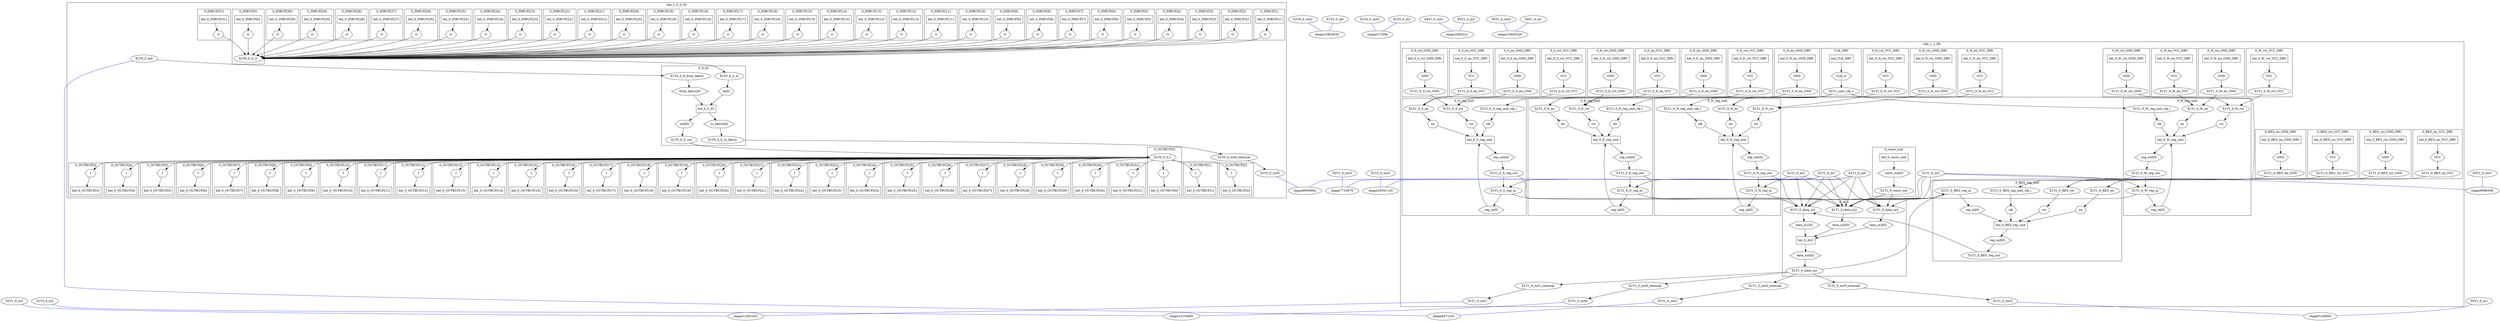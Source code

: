 digraph G {
subgraph cluster_1_1 {
label="tile_1_1_PE";
subgraph cluster_1_1_CLK_DRV {
label="CLK_DRV";
X1Y1_bel_CLK_DRV [label="bel_CLK_DRV", shape=box];
CLK_DRVCLK_O [label="CLK_O", shape=hexagon];
X1Y1_bel_CLK_DRV -> CLK_DRVCLK_O;
CLK_DRVCLK_O -> X1Y1_user_clk_o;
}

subgraph cluster_1_1_0_ALU {
label="0_ALU";
X1Y1_bel_0_ALU [label="bel_0_ALU", shape=box];
"0_ALUdata_in1[0]" [label="data_in1[0]", shape=hexagon];
X1Y1_0_data_in1 -> "0_ALUdata_in1[0]";
"0_ALUdata_in1[0]" -> X1Y1_bel_0_ALU;
"0_ALUdata_in2[0]" [label="data_in2[0]", shape=hexagon];
X1Y1_0_data_in2 -> "0_ALUdata_in2[0]";
"0_ALUdata_in2[0]" -> X1Y1_bel_0_ALU;
"0_ALUdata_in3[0]" [label="data_in3[0]", shape=hexagon];
X1Y1_0_data_in3 -> "0_ALUdata_in3[0]";
"0_ALUdata_in3[0]" -> X1Y1_bel_0_ALU;
"0_ALUdata_out[0]" [label="data_out[0]", shape=hexagon];
X1Y1_bel_0_ALU -> "0_ALUdata_out[0]";
"0_ALUdata_out[0]" -> X1Y1_0_data_out;
}

subgraph cluster_1_1_0_const_unit {
label="0_const_unit";
X1Y1_bel_0_const_unit [label="bel_0_const_unit", shape=box];
"0_const_unitconst_out[0]" [label="const_out[0]", shape=hexagon];
X1Y1_bel_0_const_unit -> "0_const_unitconst_out[0]";
"0_const_unitconst_out[0]" -> X1Y1_0_const_out;
}

subgraph cluster_1_1_0_RES_reg_unit {
label="0_RES_reg_unit";
X1Y1_bel_0_RES_reg_unit [label="bel_0_RES_reg_unit", shape=box];
"0_RES_reg_uniten" [label=en, shape=hexagon];
X1Y1_0_RES_en -> "0_RES_reg_uniten";
"0_RES_reg_uniten" -> X1Y1_bel_0_RES_reg_unit;
"0_RES_reg_unitreg_in[0]" [label="reg_in[0]", shape=hexagon];
X1Y1_0_RES_reg_in -> "0_RES_reg_unitreg_in[0]";
"0_RES_reg_unitreg_in[0]" -> X1Y1_bel_0_RES_reg_unit;
"0_RES_reg_unitrst" [label=rst, shape=hexagon];
X1Y1_0_RES_rst -> "0_RES_reg_unitrst";
"0_RES_reg_unitrst" -> X1Y1_bel_0_RES_reg_unit;
"0_RES_reg_unitreg_out[0]" [label="reg_out[0]", shape=hexagon];
X1Y1_bel_0_RES_reg_unit -> "0_RES_reg_unitreg_out[0]";
"0_RES_reg_unitreg_out[0]" -> X1Y1_0_RES_reg_out;
"0_RES_reg_unitclk" [label=clk, shape=hexagon];
X1Y1_0_RES_reg_unit_clk_i -> "0_RES_reg_unitclk";
"0_RES_reg_unitclk" -> X1Y1_bel_0_RES_reg_unit;
}

subgraph cluster_1_1_0_RES_en_GND_DRV {
label="0_RES_en_GND_DRV";
X1Y1_bel_0_RES_en_GND_DRV [label="bel_0_RES_en_GND_DRV", shape=box];
"0_RES_en_GND_DRVGND" [label=GND, shape=hexagon];
X1Y1_bel_0_RES_en_GND_DRV -> "0_RES_en_GND_DRVGND";
"0_RES_en_GND_DRVGND" -> X1Y1_0_RES_en_GND;
}

subgraph cluster_1_1_0_RES_en_VCC_DRV {
label="0_RES_en_VCC_DRV";
X1Y1_bel_0_RES_en_VCC_DRV [label="bel_0_RES_en_VCC_DRV", shape=box];
"0_RES_en_VCC_DRVVCC" [label=VCC, shape=hexagon];
X1Y1_bel_0_RES_en_VCC_DRV -> "0_RES_en_VCC_DRVVCC";
"0_RES_en_VCC_DRVVCC" -> X1Y1_0_RES_en_VCC;
}

subgraph cluster_1_1_0_RES_rst_GND_DRV {
label="0_RES_rst_GND_DRV";
X1Y1_bel_0_RES_rst_GND_DRV [label="bel_0_RES_rst_GND_DRV", shape=box];
"0_RES_rst_GND_DRVGND" [label=GND, shape=hexagon];
X1Y1_bel_0_RES_rst_GND_DRV -> "0_RES_rst_GND_DRVGND";
"0_RES_rst_GND_DRVGND" -> X1Y1_0_RES_rst_GND;
}

subgraph cluster_1_1_0_RES_rst_VCC_DRV {
label="0_RES_rst_VCC_DRV";
X1Y1_bel_0_RES_rst_VCC_DRV [label="bel_0_RES_rst_VCC_DRV", shape=box];
"0_RES_rst_VCC_DRVVCC" [label=VCC, shape=hexagon];
X1Y1_bel_0_RES_rst_VCC_DRV -> "0_RES_rst_VCC_DRVVCC";
"0_RES_rst_VCC_DRVVCC" -> X1Y1_0_RES_rst_VCC;
}

subgraph cluster_1_1_0_N_reg_unit {
label="0_N_reg_unit";
X1Y1_bel_0_N_reg_unit [label="bel_0_N_reg_unit", shape=box];
"0_N_reg_uniten" [label=en, shape=hexagon];
X1Y1_0_N_en -> "0_N_reg_uniten";
"0_N_reg_uniten" -> X1Y1_bel_0_N_reg_unit;
"0_N_reg_unitreg_in[0]" [label="reg_in[0]", shape=hexagon];
X1Y1_0_N_reg_in -> "0_N_reg_unitreg_in[0]";
"0_N_reg_unitreg_in[0]" -> X1Y1_bel_0_N_reg_unit;
"0_N_reg_unitrst" [label=rst, shape=hexagon];
X1Y1_0_N_rst -> "0_N_reg_unitrst";
"0_N_reg_unitrst" -> X1Y1_bel_0_N_reg_unit;
"0_N_reg_unitreg_out[0]" [label="reg_out[0]", shape=hexagon];
X1Y1_bel_0_N_reg_unit -> "0_N_reg_unitreg_out[0]";
"0_N_reg_unitreg_out[0]" -> X1Y1_0_N_reg_out;
"0_N_reg_unitclk" [label=clk, shape=hexagon];
X1Y1_0_N_reg_unit_clk_i -> "0_N_reg_unitclk";
"0_N_reg_unitclk" -> X1Y1_bel_0_N_reg_unit;
}

subgraph cluster_1_1_0_N_en_GND_DRV {
label="0_N_en_GND_DRV";
X1Y1_bel_0_N_en_GND_DRV [label="bel_0_N_en_GND_DRV", shape=box];
"0_N_en_GND_DRVGND" [label=GND, shape=hexagon];
X1Y1_bel_0_N_en_GND_DRV -> "0_N_en_GND_DRVGND";
"0_N_en_GND_DRVGND" -> X1Y1_0_N_en_GND;
}

subgraph cluster_1_1_0_N_en_VCC_DRV {
label="0_N_en_VCC_DRV";
X1Y1_bel_0_N_en_VCC_DRV [label="bel_0_N_en_VCC_DRV", shape=box];
"0_N_en_VCC_DRVVCC" [label=VCC, shape=hexagon];
X1Y1_bel_0_N_en_VCC_DRV -> "0_N_en_VCC_DRVVCC";
"0_N_en_VCC_DRVVCC" -> X1Y1_0_N_en_VCC;
}

subgraph cluster_1_1_0_N_rst_GND_DRV {
label="0_N_rst_GND_DRV";
X1Y1_bel_0_N_rst_GND_DRV [label="bel_0_N_rst_GND_DRV", shape=box];
"0_N_rst_GND_DRVGND" [label=GND, shape=hexagon];
X1Y1_bel_0_N_rst_GND_DRV -> "0_N_rst_GND_DRVGND";
"0_N_rst_GND_DRVGND" -> X1Y1_0_N_rst_GND;
}

subgraph cluster_1_1_0_N_rst_VCC_DRV {
label="0_N_rst_VCC_DRV";
X1Y1_bel_0_N_rst_VCC_DRV [label="bel_0_N_rst_VCC_DRV", shape=box];
"0_N_rst_VCC_DRVVCC" [label=VCC, shape=hexagon];
X1Y1_bel_0_N_rst_VCC_DRV -> "0_N_rst_VCC_DRVVCC";
"0_N_rst_VCC_DRVVCC" -> X1Y1_0_N_rst_VCC;
}

subgraph cluster_1_1_0_E_reg_unit {
label="0_E_reg_unit";
X1Y1_bel_0_E_reg_unit [label="bel_0_E_reg_unit", shape=box];
"0_E_reg_uniten" [label=en, shape=hexagon];
X1Y1_0_E_en -> "0_E_reg_uniten";
"0_E_reg_uniten" -> X1Y1_bel_0_E_reg_unit;
"0_E_reg_unitreg_in[0]" [label="reg_in[0]", shape=hexagon];
X1Y1_0_E_reg_in -> "0_E_reg_unitreg_in[0]";
"0_E_reg_unitreg_in[0]" -> X1Y1_bel_0_E_reg_unit;
"0_E_reg_unitrst" [label=rst, shape=hexagon];
X1Y1_0_E_rst -> "0_E_reg_unitrst";
"0_E_reg_unitrst" -> X1Y1_bel_0_E_reg_unit;
"0_E_reg_unitreg_out[0]" [label="reg_out[0]", shape=hexagon];
X1Y1_bel_0_E_reg_unit -> "0_E_reg_unitreg_out[0]";
"0_E_reg_unitreg_out[0]" -> X1Y1_0_E_reg_out;
"0_E_reg_unitclk" [label=clk, shape=hexagon];
X1Y1_0_E_reg_unit_clk_i -> "0_E_reg_unitclk";
"0_E_reg_unitclk" -> X1Y1_bel_0_E_reg_unit;
}

subgraph cluster_1_1_0_E_en_GND_DRV {
label="0_E_en_GND_DRV";
X1Y1_bel_0_E_en_GND_DRV [label="bel_0_E_en_GND_DRV", shape=box];
"0_E_en_GND_DRVGND" [label=GND, shape=hexagon];
X1Y1_bel_0_E_en_GND_DRV -> "0_E_en_GND_DRVGND";
"0_E_en_GND_DRVGND" -> X1Y1_0_E_en_GND;
}

subgraph cluster_1_1_0_E_en_VCC_DRV {
label="0_E_en_VCC_DRV";
X1Y1_bel_0_E_en_VCC_DRV [label="bel_0_E_en_VCC_DRV", shape=box];
"0_E_en_VCC_DRVVCC" [label=VCC, shape=hexagon];
X1Y1_bel_0_E_en_VCC_DRV -> "0_E_en_VCC_DRVVCC";
"0_E_en_VCC_DRVVCC" -> X1Y1_0_E_en_VCC;
}

subgraph cluster_1_1_0_E_rst_GND_DRV {
label="0_E_rst_GND_DRV";
X1Y1_bel_0_E_rst_GND_DRV [label="bel_0_E_rst_GND_DRV", shape=box];
"0_E_rst_GND_DRVGND" [label=GND, shape=hexagon];
X1Y1_bel_0_E_rst_GND_DRV -> "0_E_rst_GND_DRVGND";
"0_E_rst_GND_DRVGND" -> X1Y1_0_E_rst_GND;
}

subgraph cluster_1_1_0_E_rst_VCC_DRV {
label="0_E_rst_VCC_DRV";
X1Y1_bel_0_E_rst_VCC_DRV [label="bel_0_E_rst_VCC_DRV", shape=box];
"0_E_rst_VCC_DRVVCC" [label=VCC, shape=hexagon];
X1Y1_bel_0_E_rst_VCC_DRV -> "0_E_rst_VCC_DRVVCC";
"0_E_rst_VCC_DRVVCC" -> X1Y1_0_E_rst_VCC;
}

subgraph cluster_1_1_0_S_reg_unit {
label="0_S_reg_unit";
X1Y1_bel_0_S_reg_unit [label="bel_0_S_reg_unit", shape=box];
"0_S_reg_uniten" [label=en, shape=hexagon];
X1Y1_0_S_en -> "0_S_reg_uniten";
"0_S_reg_uniten" -> X1Y1_bel_0_S_reg_unit;
"0_S_reg_unitreg_in[0]" [label="reg_in[0]", shape=hexagon];
X1Y1_0_S_reg_in -> "0_S_reg_unitreg_in[0]";
"0_S_reg_unitreg_in[0]" -> X1Y1_bel_0_S_reg_unit;
"0_S_reg_unitrst" [label=rst, shape=hexagon];
X1Y1_0_S_rst -> "0_S_reg_unitrst";
"0_S_reg_unitrst" -> X1Y1_bel_0_S_reg_unit;
"0_S_reg_unitreg_out[0]" [label="reg_out[0]", shape=hexagon];
X1Y1_bel_0_S_reg_unit -> "0_S_reg_unitreg_out[0]";
"0_S_reg_unitreg_out[0]" -> X1Y1_0_S_reg_out;
"0_S_reg_unitclk" [label=clk, shape=hexagon];
X1Y1_0_S_reg_unit_clk_i -> "0_S_reg_unitclk";
"0_S_reg_unitclk" -> X1Y1_bel_0_S_reg_unit;
}

subgraph cluster_1_1_0_S_en_GND_DRV {
label="0_S_en_GND_DRV";
X1Y1_bel_0_S_en_GND_DRV [label="bel_0_S_en_GND_DRV", shape=box];
"0_S_en_GND_DRVGND" [label=GND, shape=hexagon];
X1Y1_bel_0_S_en_GND_DRV -> "0_S_en_GND_DRVGND";
"0_S_en_GND_DRVGND" -> X1Y1_0_S_en_GND;
}

subgraph cluster_1_1_0_S_en_VCC_DRV {
label="0_S_en_VCC_DRV";
X1Y1_bel_0_S_en_VCC_DRV [label="bel_0_S_en_VCC_DRV", shape=box];
"0_S_en_VCC_DRVVCC" [label=VCC, shape=hexagon];
X1Y1_bel_0_S_en_VCC_DRV -> "0_S_en_VCC_DRVVCC";
"0_S_en_VCC_DRVVCC" -> X1Y1_0_S_en_VCC;
}

subgraph cluster_1_1_0_S_rst_GND_DRV {
label="0_S_rst_GND_DRV";
X1Y1_bel_0_S_rst_GND_DRV [label="bel_0_S_rst_GND_DRV", shape=box];
"0_S_rst_GND_DRVGND" [label=GND, shape=hexagon];
X1Y1_bel_0_S_rst_GND_DRV -> "0_S_rst_GND_DRVGND";
"0_S_rst_GND_DRVGND" -> X1Y1_0_S_rst_GND;
}

subgraph cluster_1_1_0_S_rst_VCC_DRV {
label="0_S_rst_VCC_DRV";
X1Y1_bel_0_S_rst_VCC_DRV [label="bel_0_S_rst_VCC_DRV", shape=box];
"0_S_rst_VCC_DRVVCC" [label=VCC, shape=hexagon];
X1Y1_bel_0_S_rst_VCC_DRV -> "0_S_rst_VCC_DRVVCC";
"0_S_rst_VCC_DRVVCC" -> X1Y1_0_S_rst_VCC;
}

subgraph cluster_1_1_0_W_reg_unit {
label="0_W_reg_unit";
X1Y1_bel_0_W_reg_unit [label="bel_0_W_reg_unit", shape=box];
"0_W_reg_uniten" [label=en, shape=hexagon];
X1Y1_0_W_en -> "0_W_reg_uniten";
"0_W_reg_uniten" -> X1Y1_bel_0_W_reg_unit;
"0_W_reg_unitreg_in[0]" [label="reg_in[0]", shape=hexagon];
X1Y1_0_W_reg_in -> "0_W_reg_unitreg_in[0]";
"0_W_reg_unitreg_in[0]" -> X1Y1_bel_0_W_reg_unit;
"0_W_reg_unitrst" [label=rst, shape=hexagon];
X1Y1_0_W_rst -> "0_W_reg_unitrst";
"0_W_reg_unitrst" -> X1Y1_bel_0_W_reg_unit;
"0_W_reg_unitreg_out[0]" [label="reg_out[0]", shape=hexagon];
X1Y1_bel_0_W_reg_unit -> "0_W_reg_unitreg_out[0]";
"0_W_reg_unitreg_out[0]" -> X1Y1_0_W_reg_out;
"0_W_reg_unitclk" [label=clk, shape=hexagon];
X1Y1_0_W_reg_unit_clk_i -> "0_W_reg_unitclk";
"0_W_reg_unitclk" -> X1Y1_bel_0_W_reg_unit;
}

subgraph cluster_1_1_0_W_en_GND_DRV {
label="0_W_en_GND_DRV";
X1Y1_bel_0_W_en_GND_DRV [label="bel_0_W_en_GND_DRV", shape=box];
"0_W_en_GND_DRVGND" [label=GND, shape=hexagon];
X1Y1_bel_0_W_en_GND_DRV -> "0_W_en_GND_DRVGND";
"0_W_en_GND_DRVGND" -> X1Y1_0_W_en_GND;
}

subgraph cluster_1_1_0_W_en_VCC_DRV {
label="0_W_en_VCC_DRV";
X1Y1_bel_0_W_en_VCC_DRV [label="bel_0_W_en_VCC_DRV", shape=box];
"0_W_en_VCC_DRVVCC" [label=VCC, shape=hexagon];
X1Y1_bel_0_W_en_VCC_DRV -> "0_W_en_VCC_DRVVCC";
"0_W_en_VCC_DRVVCC" -> X1Y1_0_W_en_VCC;
}

subgraph cluster_1_1_0_W_rst_GND_DRV {
label="0_W_rst_GND_DRV";
X1Y1_bel_0_W_rst_GND_DRV [label="bel_0_W_rst_GND_DRV", shape=box];
"0_W_rst_GND_DRVGND" [label=GND, shape=hexagon];
X1Y1_bel_0_W_rst_GND_DRV -> "0_W_rst_GND_DRVGND";
"0_W_rst_GND_DRVGND" -> X1Y1_0_W_rst_GND;
}

subgraph cluster_1_1_0_W_rst_VCC_DRV {
label="0_W_rst_VCC_DRV";
X1Y1_bel_0_W_rst_VCC_DRV [label="bel_0_W_rst_VCC_DRV", shape=box];
"0_W_rst_VCC_DRVVCC" [label=VCC, shape=hexagon];
X1Y1_bel_0_W_rst_VCC_DRV -> "0_W_rst_VCC_DRVVCC";
"0_W_rst_VCC_DRVVCC" -> X1Y1_0_W_rst_VCC;
}

X1Y1_0_RES_en_GND -> X1Y1_0_RES_en;
X1Y1_0_RES_en_VCC -> X1Y1_0_RES_en;
X1Y1_0_RES_rst_GND -> X1Y1_0_RES_rst;
X1Y1_0_RES_rst_VCC -> X1Y1_0_RES_rst;
X1Y1_user_clk_o -> X1Y1_0_RES_reg_unit_clk_i;
X1Y1_0_N_en_GND -> X1Y1_0_N_en;
X1Y1_0_N_en_VCC -> X1Y1_0_N_en;
X1Y1_0_N_rst_GND -> X1Y1_0_N_rst;
X1Y1_0_N_rst_VCC -> X1Y1_0_N_rst;
X1Y1_user_clk_o -> X1Y1_0_N_reg_unit_clk_i;
X1Y1_0_E_en_GND -> X1Y1_0_E_en;
X1Y1_0_E_en_VCC -> X1Y1_0_E_en;
X1Y1_0_E_rst_GND -> X1Y1_0_E_rst;
X1Y1_0_E_rst_VCC -> X1Y1_0_E_rst;
X1Y1_user_clk_o -> X1Y1_0_E_reg_unit_clk_i;
X1Y1_0_S_en_GND -> X1Y1_0_S_en;
X1Y1_0_S_en_VCC -> X1Y1_0_S_en;
X1Y1_0_S_rst_GND -> X1Y1_0_S_rst;
X1Y1_0_S_rst_VCC -> X1Y1_0_S_rst;
X1Y1_user_clk_o -> X1Y1_0_S_reg_unit_clk_i;
X1Y1_0_W_en_GND -> X1Y1_0_W_en;
X1Y1_0_W_en_VCC -> X1Y1_0_W_en;
X1Y1_0_W_rst_GND -> X1Y1_0_W_rst;
X1Y1_0_W_rst_VCC -> X1Y1_0_W_rst;
X1Y1_user_clk_o -> X1Y1_0_W_reg_unit_clk_i;
X1Y1_0_out0_internal -> X1Y1_0_out0;
X1Y1_0_out1_internal -> X1Y1_0_out1;
X1Y1_0_out2_internal -> X1Y1_0_out2;
X1Y1_0_out3_internal -> X1Y1_0_out3;
X1Y1_0_data_out -> X1Y1_0_out0_internal;
X1Y1_0_data_out -> X1Y1_0_out1_internal;
X1Y1_0_data_out -> X1Y1_0_out2_internal;
X1Y1_0_data_out -> X1Y1_0_out3_internal;
X1Y1_0_in0 -> X1Y1_0_data_in1;
X1Y1_0_in1 -> X1Y1_0_data_in1;
X1Y1_0_in2 -> X1Y1_0_data_in1;
X1Y1_0_in3 -> X1Y1_0_data_in1;
X1Y1_0_RES_reg_out -> X1Y1_0_data_in1;
X1Y1_0_N_reg_out -> X1Y1_0_data_in1;
X1Y1_0_E_reg_out -> X1Y1_0_data_in1;
X1Y1_0_S_reg_out -> X1Y1_0_data_in1;
X1Y1_0_W_reg_out -> X1Y1_0_data_in1;
X1Y1_0_in0 -> X1Y1_0_data_in2;
X1Y1_0_in1 -> X1Y1_0_data_in2;
X1Y1_0_in2 -> X1Y1_0_data_in2;
X1Y1_0_in3 -> X1Y1_0_data_in2;
X1Y1_0_const_out -> X1Y1_0_data_in2;
X1Y1_0_RES_reg_in -> X1Y1_0_data_in2;
X1Y1_0_N_reg_in -> X1Y1_0_data_in2;
X1Y1_0_E_reg_in -> X1Y1_0_data_in2;
X1Y1_0_S_reg_in -> X1Y1_0_data_in2;
X1Y1_0_W_reg_in -> X1Y1_0_data_in2;
X1Y1_0_in0 -> X1Y1_0_data_in3;
X1Y1_0_in1 -> X1Y1_0_data_in3;
X1Y1_0_in2 -> X1Y1_0_data_in3;
X1Y1_0_in3 -> X1Y1_0_data_in3;
X1Y1_0_const_out -> X1Y1_0_data_in3;
X1Y1_0_data_out -> X1Y1_0_RES_reg_in;
X1Y1_0_in0 -> X1Y1_0_N_reg_in;
X1Y1_0_N_reg_out -> X1Y1_0_N_reg_in;
X1Y1_0_in1 -> X1Y1_0_E_reg_in;
X1Y1_0_E_reg_out -> X1Y1_0_E_reg_in;
X1Y1_0_in2 -> X1Y1_0_S_reg_in;
X1Y1_0_S_reg_out -> X1Y1_0_S_reg_in;
X1Y1_0_in3 -> X1Y1_0_W_reg_in;
X1Y1_0_W_reg_out -> X1Y1_0_W_reg_in;
}

shape15825635;
X1Y5_0_out2 -> shape15825635 [dir=none, color=blue];
X1Y4_0_in0 -> shape15825635 [dir=none, color=blue];
shape15825635;
shape15825635;
shape15825635;
shape15825635;
shape15825635;
shape15825635;
shape15825635;
shape15825635;
shape15825635;
shape15825635;
shape15825635;
shape15825635;
shape15825635;
shape15825635;
shape15825635;
shape15825635;
shape15825635;
shape15825635;
shape15825635;
shape15825635;
shape15825635;
shape15825635;
shape15825635;
shape15825635;
shape15825635;
shape15825635;
shape15825635;
shape15825635;
shape15825635;
shape15825635;
shape15825635;
shape9096309;
X0Y1_0_out1 -> shape9096309 [dir=none, color=blue];
X1Y1_0_in3 -> shape9096309 [dir=none, color=blue];
shape9096309;
shape9096309;
shape9096309;
shape9096309;
shape9096309;
shape9096309;
shape9096309;
shape9096309;
shape9096309;
shape9096309;
shape9096309;
shape9096309;
shape9096309;
shape9096309;
shape9096309;
shape9096309;
shape9096309;
shape9096309;
shape9096309;
shape9096309;
shape9096309;
shape9096309;
shape9096309;
shape9096309;
shape9096309;
shape9096309;
shape9096309;
shape9096309;
shape9096309;
shape9096309;
shape9096309;
shape471936;
X1Y4_0_out0 -> shape471936 [dir=none, color=blue];
X1Y5_0_in2 -> shape471936 [dir=none, color=blue];
shape471936;
shape471936;
shape471936;
shape471936;
shape471936;
shape471936;
shape471936;
shape471936;
shape471936;
shape471936;
shape471936;
shape471936;
shape471936;
shape471936;
shape471936;
shape471936;
shape471936;
shape471936;
shape471936;
shape471936;
shape471936;
shape471936;
shape471936;
shape471936;
shape471936;
shape471936;
shape471936;
shape471936;
shape471936;
shape471936;
shape471936;
shape12261425;
X1Y1_0_out1 -> shape12261425 [dir=none, color=blue];
X2Y1_0_in3 -> shape12261425 [dir=none, color=blue];
shape12261425;
shape12261425;
shape12261425;
shape12261425;
shape12261425;
shape12261425;
shape12261425;
shape12261425;
shape12261425;
shape12261425;
shape12261425;
shape12261425;
shape12261425;
shape12261425;
shape12261425;
shape12261425;
shape12261425;
shape12261425;
shape12261425;
shape12261425;
shape12261425;
shape12261425;
shape12261425;
shape12261425;
shape12261425;
shape12261425;
shape12261425;
shape12261425;
shape12261425;
shape12261425;
shape12261425;
shape16341145;
X1Y2_0_out2 -> shape16341145 [dir=none, color=blue];
X1Y1_0_in0 -> shape16341145 [dir=none, color=blue];
shape16341145;
shape16341145;
shape16341145;
shape16341145;
shape16341145;
shape16341145;
shape16341145;
shape16341145;
shape16341145;
shape16341145;
shape16341145;
shape16341145;
shape16341145;
shape16341145;
shape16341145;
shape16341145;
shape16341145;
shape16341145;
shape16341145;
shape16341145;
shape16341145;
shape16341145;
shape16341145;
shape16341145;
shape16341145;
shape16341145;
shape16341145;
shape16341145;
shape16341145;
shape16341145;
shape16341145;
shape5104850;
X1Y1_0_out3 -> shape5104850 [dir=none, color=blue];
X0Y1_0_in1 -> shape5104850 [dir=none, color=blue];
shape5104850;
shape5104850;
shape5104850;
shape5104850;
shape5104850;
shape5104850;
shape5104850;
shape5104850;
shape5104850;
shape5104850;
shape5104850;
shape5104850;
shape5104850;
shape5104850;
shape5104850;
shape5104850;
shape5104850;
shape5104850;
shape5104850;
shape5104850;
shape5104850;
shape5104850;
shape5104850;
shape5104850;
shape5104850;
shape5104850;
shape5104850;
shape5104850;
shape5104850;
shape5104850;
shape5104850;
shape7716976;
X2Y1_0_out3 -> shape7716976 [dir=none, color=blue];
X1Y1_0_in1 -> shape7716976 [dir=none, color=blue];
shape7716976;
shape7716976;
shape7716976;
shape7716976;
shape7716976;
shape7716976;
shape7716976;
shape7716976;
shape7716976;
shape7716976;
shape7716976;
shape7716976;
shape7716976;
shape7716976;
shape7716976;
shape7716976;
shape7716976;
shape7716976;
shape7716976;
shape7716976;
shape7716976;
shape7716976;
shape7716976;
shape7716976;
shape7716976;
shape7716976;
shape7716976;
shape7716976;
shape7716976;
shape7716976;
shape7716976;
shape1665221;
X4Y1_0_out1 -> shape1665221 [dir=none, color=blue];
X5Y1_0_in3 -> shape1665221 [dir=none, color=blue];
shape1665221;
shape1665221;
shape1665221;
shape1665221;
shape1665221;
shape1665221;
shape1665221;
shape1665221;
shape1665221;
shape1665221;
shape1665221;
shape1665221;
shape1665221;
shape1665221;
shape1665221;
shape1665221;
shape1665221;
shape1665221;
shape1665221;
shape1665221;
shape1665221;
shape1665221;
shape1665221;
shape1665221;
shape1665221;
shape1665221;
shape1665221;
shape1665221;
shape1665221;
shape1665221;
shape1665221;
shape15940220;
X5Y1_0_out3 -> shape15940220 [dir=none, color=blue];
X4Y1_0_in1 -> shape15940220 [dir=none, color=blue];
shape15940220;
shape15940220;
shape15940220;
shape15940220;
shape15940220;
shape15940220;
shape15940220;
shape15940220;
shape15940220;
shape15940220;
shape15940220;
shape15940220;
shape15940220;
shape15940220;
shape15940220;
shape15940220;
shape15940220;
shape15940220;
shape15940220;
shape15940220;
shape15940220;
shape15940220;
shape15940220;
shape15940220;
shape15940220;
shape15940220;
shape15940220;
shape15940220;
shape15940220;
shape15940220;
shape15940220;
shape15154681;
X1Y1_0_out0 -> shape15154681 [dir=none, color=blue];
X1Y2_0_in2 -> shape15154681 [dir=none, color=blue];
shape15154681;
shape15154681;
shape15154681;
shape15154681;
shape15154681;
shape15154681;
shape15154681;
shape15154681;
shape15154681;
shape15154681;
shape15154681;
shape15154681;
shape15154681;
shape15154681;
shape15154681;
shape15154681;
shape15154681;
shape15154681;
shape15154681;
shape15154681;
shape15154681;
shape15154681;
shape15154681;
shape15154681;
shape15154681;
shape15154681;
shape15154681;
shape15154681;
shape15154681;
shape15154681;
shape15154681;
shape8471251;
X1Y1_0_out2 -> shape8471251 [dir=none, color=blue];
X1Y0_0_in0 -> shape8471251 [dir=none, color=blue];
shape8471251;
shape8471251;
shape8471251;
shape8471251;
shape8471251;
shape8471251;
shape8471251;
shape8471251;
shape8471251;
shape8471251;
shape8471251;
shape8471251;
shape8471251;
shape8471251;
shape8471251;
shape8471251;
shape8471251;
shape8471251;
shape8471251;
shape8471251;
shape8471251;
shape8471251;
shape8471251;
shape8471251;
shape8471251;
shape8471251;
shape8471251;
shape8471251;
shape8471251;
shape8471251;
shape8471251;
shape9000964;
X1Y0_0_out0 -> shape9000964 [dir=none, color=blue];
X1Y1_0_in2 -> shape9000964 [dir=none, color=blue];
shape9000964;
shape9000964;
shape9000964;
shape9000964;
shape9000964;
shape9000964;
shape9000964;
shape9000964;
shape9000964;
shape9000964;
shape9000964;
shape9000964;
shape9000964;
shape9000964;
shape9000964;
shape9000964;
shape9000964;
shape9000964;
shape9000964;
shape9000964;
shape9000964;
shape9000964;
shape9000964;
shape9000964;
shape9000964;
shape9000964;
shape9000964;
shape9000964;
shape9000964;
shape9000964;
shape9000964;
subgraph cluster_1_0 {
label="tile_1_0_S_IO";
subgraph cluster_1_0_0_S_IO {
label="0_S_IO";
X1Y0_bel_0_S_IO [label="bel_0_S_IO", shape=box];
"0_S_IOfrom_fabric[0]" [label="from_fabric[0]", shape=hexagon];
X1Y0_0_S_from_fabric -> "0_S_IOfrom_fabric[0]";
"0_S_IOfrom_fabric[0]" -> X1Y0_bel_0_S_IO;
"0_S_IOin[0]" [label="in[0]", shape=hexagon];
X1Y0_0_S_in -> "0_S_IOin[0]";
"0_S_IOin[0]" -> X1Y0_bel_0_S_IO;
"0_S_IOto_fabric[0]" [label="to_fabric[0]", shape=hexagon];
X1Y0_bel_0_S_IO -> "0_S_IOto_fabric[0]";
"0_S_IOto_fabric[0]" -> X1Y0_0_S_to_fabric;
"0_S_IOout[0]" [label="out[0]", shape=hexagon];
X1Y0_bel_0_S_IO -> "0_S_IOout[0]";
"0_S_IOout[0]" -> X1Y0_0_S_out;
}

subgraph "cluster_1_0_0_INBUF[0]" {
label="0_INBUF[0]";
"X1Y0_bel_0_INBUF[0]" [label="bel_0_INBUF[0]", shape=box];
"0_INBUF[0]O" [label=O, shape=hexagon];
"X1Y0_bel_0_INBUF[0]" -> "0_INBUF[0]O";
"0_INBUF[0]O" -> X1Y0_0_S_O;
}

subgraph "cluster_1_0_0_INBUF[1]" {
label="0_INBUF[1]";
"X1Y0_bel_0_INBUF[1]" [label="bel_0_INBUF[1]", shape=box];
"0_INBUF[1]O" [label=O, shape=hexagon];
"X1Y0_bel_0_INBUF[1]" -> "0_INBUF[1]O";
"0_INBUF[1]O" -> X1Y0_0_S_O;
}

subgraph "cluster_1_0_0_INBUF[2]" {
label="0_INBUF[2]";
"X1Y0_bel_0_INBUF[2]" [label="bel_0_INBUF[2]", shape=box];
"0_INBUF[2]O" [label=O, shape=hexagon];
"X1Y0_bel_0_INBUF[2]" -> "0_INBUF[2]O";
"0_INBUF[2]O" -> X1Y0_0_S_O;
}

subgraph "cluster_1_0_0_INBUF[3]" {
label="0_INBUF[3]";
"X1Y0_bel_0_INBUF[3]" [label="bel_0_INBUF[3]", shape=box];
"0_INBUF[3]O" [label=O, shape=hexagon];
"X1Y0_bel_0_INBUF[3]" -> "0_INBUF[3]O";
"0_INBUF[3]O" -> X1Y0_0_S_O;
}

subgraph "cluster_1_0_0_INBUF[4]" {
label="0_INBUF[4]";
"X1Y0_bel_0_INBUF[4]" [label="bel_0_INBUF[4]", shape=box];
"0_INBUF[4]O" [label=O, shape=hexagon];
"X1Y0_bel_0_INBUF[4]" -> "0_INBUF[4]O";
"0_INBUF[4]O" -> X1Y0_0_S_O;
}

subgraph "cluster_1_0_0_INBUF[5]" {
label="0_INBUF[5]";
"X1Y0_bel_0_INBUF[5]" [label="bel_0_INBUF[5]", shape=box];
"0_INBUF[5]O" [label=O, shape=hexagon];
"X1Y0_bel_0_INBUF[5]" -> "0_INBUF[5]O";
"0_INBUF[5]O" -> X1Y0_0_S_O;
}

subgraph "cluster_1_0_0_INBUF[6]" {
label="0_INBUF[6]";
"X1Y0_bel_0_INBUF[6]" [label="bel_0_INBUF[6]", shape=box];
"0_INBUF[6]O" [label=O, shape=hexagon];
"X1Y0_bel_0_INBUF[6]" -> "0_INBUF[6]O";
"0_INBUF[6]O" -> X1Y0_0_S_O;
}

subgraph "cluster_1_0_0_INBUF[7]" {
label="0_INBUF[7]";
"X1Y0_bel_0_INBUF[7]" [label="bel_0_INBUF[7]", shape=box];
"0_INBUF[7]O" [label=O, shape=hexagon];
"X1Y0_bel_0_INBUF[7]" -> "0_INBUF[7]O";
"0_INBUF[7]O" -> X1Y0_0_S_O;
}

subgraph "cluster_1_0_0_INBUF[8]" {
label="0_INBUF[8]";
"X1Y0_bel_0_INBUF[8]" [label="bel_0_INBUF[8]", shape=box];
"0_INBUF[8]O" [label=O, shape=hexagon];
"X1Y0_bel_0_INBUF[8]" -> "0_INBUF[8]O";
"0_INBUF[8]O" -> X1Y0_0_S_O;
}

subgraph "cluster_1_0_0_INBUF[9]" {
label="0_INBUF[9]";
"X1Y0_bel_0_INBUF[9]" [label="bel_0_INBUF[9]", shape=box];
"0_INBUF[9]O" [label=O, shape=hexagon];
"X1Y0_bel_0_INBUF[9]" -> "0_INBUF[9]O";
"0_INBUF[9]O" -> X1Y0_0_S_O;
}

subgraph "cluster_1_0_0_INBUF[10]" {
label="0_INBUF[10]";
"X1Y0_bel_0_INBUF[10]" [label="bel_0_INBUF[10]", shape=box];
"0_INBUF[10]O" [label=O, shape=hexagon];
"X1Y0_bel_0_INBUF[10]" -> "0_INBUF[10]O";
"0_INBUF[10]O" -> X1Y0_0_S_O;
}

subgraph "cluster_1_0_0_INBUF[11]" {
label="0_INBUF[11]";
"X1Y0_bel_0_INBUF[11]" [label="bel_0_INBUF[11]", shape=box];
"0_INBUF[11]O" [label=O, shape=hexagon];
"X1Y0_bel_0_INBUF[11]" -> "0_INBUF[11]O";
"0_INBUF[11]O" -> X1Y0_0_S_O;
}

subgraph "cluster_1_0_0_INBUF[12]" {
label="0_INBUF[12]";
"X1Y0_bel_0_INBUF[12]" [label="bel_0_INBUF[12]", shape=box];
"0_INBUF[12]O" [label=O, shape=hexagon];
"X1Y0_bel_0_INBUF[12]" -> "0_INBUF[12]O";
"0_INBUF[12]O" -> X1Y0_0_S_O;
}

subgraph "cluster_1_0_0_INBUF[13]" {
label="0_INBUF[13]";
"X1Y0_bel_0_INBUF[13]" [label="bel_0_INBUF[13]", shape=box];
"0_INBUF[13]O" [label=O, shape=hexagon];
"X1Y0_bel_0_INBUF[13]" -> "0_INBUF[13]O";
"0_INBUF[13]O" -> X1Y0_0_S_O;
}

subgraph "cluster_1_0_0_INBUF[14]" {
label="0_INBUF[14]";
"X1Y0_bel_0_INBUF[14]" [label="bel_0_INBUF[14]", shape=box];
"0_INBUF[14]O" [label=O, shape=hexagon];
"X1Y0_bel_0_INBUF[14]" -> "0_INBUF[14]O";
"0_INBUF[14]O" -> X1Y0_0_S_O;
}

subgraph "cluster_1_0_0_INBUF[15]" {
label="0_INBUF[15]";
"X1Y0_bel_0_INBUF[15]" [label="bel_0_INBUF[15]", shape=box];
"0_INBUF[15]O" [label=O, shape=hexagon];
"X1Y0_bel_0_INBUF[15]" -> "0_INBUF[15]O";
"0_INBUF[15]O" -> X1Y0_0_S_O;
}

subgraph "cluster_1_0_0_INBUF[16]" {
label="0_INBUF[16]";
"X1Y0_bel_0_INBUF[16]" [label="bel_0_INBUF[16]", shape=box];
"0_INBUF[16]O" [label=O, shape=hexagon];
"X1Y0_bel_0_INBUF[16]" -> "0_INBUF[16]O";
"0_INBUF[16]O" -> X1Y0_0_S_O;
}

subgraph "cluster_1_0_0_INBUF[17]" {
label="0_INBUF[17]";
"X1Y0_bel_0_INBUF[17]" [label="bel_0_INBUF[17]", shape=box];
"0_INBUF[17]O" [label=O, shape=hexagon];
"X1Y0_bel_0_INBUF[17]" -> "0_INBUF[17]O";
"0_INBUF[17]O" -> X1Y0_0_S_O;
}

subgraph "cluster_1_0_0_INBUF[18]" {
label="0_INBUF[18]";
"X1Y0_bel_0_INBUF[18]" [label="bel_0_INBUF[18]", shape=box];
"0_INBUF[18]O" [label=O, shape=hexagon];
"X1Y0_bel_0_INBUF[18]" -> "0_INBUF[18]O";
"0_INBUF[18]O" -> X1Y0_0_S_O;
}

subgraph "cluster_1_0_0_INBUF[19]" {
label="0_INBUF[19]";
"X1Y0_bel_0_INBUF[19]" [label="bel_0_INBUF[19]", shape=box];
"0_INBUF[19]O" [label=O, shape=hexagon];
"X1Y0_bel_0_INBUF[19]" -> "0_INBUF[19]O";
"0_INBUF[19]O" -> X1Y0_0_S_O;
}

subgraph "cluster_1_0_0_INBUF[20]" {
label="0_INBUF[20]";
"X1Y0_bel_0_INBUF[20]" [label="bel_0_INBUF[20]", shape=box];
"0_INBUF[20]O" [label=O, shape=hexagon];
"X1Y0_bel_0_INBUF[20]" -> "0_INBUF[20]O";
"0_INBUF[20]O" -> X1Y0_0_S_O;
}

subgraph "cluster_1_0_0_INBUF[21]" {
label="0_INBUF[21]";
"X1Y0_bel_0_INBUF[21]" [label="bel_0_INBUF[21]", shape=box];
"0_INBUF[21]O" [label=O, shape=hexagon];
"X1Y0_bel_0_INBUF[21]" -> "0_INBUF[21]O";
"0_INBUF[21]O" -> X1Y0_0_S_O;
}

subgraph "cluster_1_0_0_INBUF[22]" {
label="0_INBUF[22]";
"X1Y0_bel_0_INBUF[22]" [label="bel_0_INBUF[22]", shape=box];
"0_INBUF[22]O" [label=O, shape=hexagon];
"X1Y0_bel_0_INBUF[22]" -> "0_INBUF[22]O";
"0_INBUF[22]O" -> X1Y0_0_S_O;
}

subgraph "cluster_1_0_0_INBUF[23]" {
label="0_INBUF[23]";
"X1Y0_bel_0_INBUF[23]" [label="bel_0_INBUF[23]", shape=box];
"0_INBUF[23]O" [label=O, shape=hexagon];
"X1Y0_bel_0_INBUF[23]" -> "0_INBUF[23]O";
"0_INBUF[23]O" -> X1Y0_0_S_O;
}

subgraph "cluster_1_0_0_INBUF[24]" {
label="0_INBUF[24]";
"X1Y0_bel_0_INBUF[24]" [label="bel_0_INBUF[24]", shape=box];
"0_INBUF[24]O" [label=O, shape=hexagon];
"X1Y0_bel_0_INBUF[24]" -> "0_INBUF[24]O";
"0_INBUF[24]O" -> X1Y0_0_S_O;
}

subgraph "cluster_1_0_0_INBUF[25]" {
label="0_INBUF[25]";
"X1Y0_bel_0_INBUF[25]" [label="bel_0_INBUF[25]", shape=box];
"0_INBUF[25]O" [label=O, shape=hexagon];
"X1Y0_bel_0_INBUF[25]" -> "0_INBUF[25]O";
"0_INBUF[25]O" -> X1Y0_0_S_O;
}

subgraph "cluster_1_0_0_INBUF[26]" {
label="0_INBUF[26]";
"X1Y0_bel_0_INBUF[26]" [label="bel_0_INBUF[26]", shape=box];
"0_INBUF[26]O" [label=O, shape=hexagon];
"X1Y0_bel_0_INBUF[26]" -> "0_INBUF[26]O";
"0_INBUF[26]O" -> X1Y0_0_S_O;
}

subgraph "cluster_1_0_0_INBUF[27]" {
label="0_INBUF[27]";
"X1Y0_bel_0_INBUF[27]" [label="bel_0_INBUF[27]", shape=box];
"0_INBUF[27]O" [label=O, shape=hexagon];
"X1Y0_bel_0_INBUF[27]" -> "0_INBUF[27]O";
"0_INBUF[27]O" -> X1Y0_0_S_O;
}

subgraph "cluster_1_0_0_INBUF[28]" {
label="0_INBUF[28]";
"X1Y0_bel_0_INBUF[28]" [label="bel_0_INBUF[28]", shape=box];
"0_INBUF[28]O" [label=O, shape=hexagon];
"X1Y0_bel_0_INBUF[28]" -> "0_INBUF[28]O";
"0_INBUF[28]O" -> X1Y0_0_S_O;
}

subgraph "cluster_1_0_0_INBUF[29]" {
label="0_INBUF[29]";
"X1Y0_bel_0_INBUF[29]" [label="bel_0_INBUF[29]", shape=box];
"0_INBUF[29]O" [label=O, shape=hexagon];
"X1Y0_bel_0_INBUF[29]" -> "0_INBUF[29]O";
"0_INBUF[29]O" -> X1Y0_0_S_O;
}

subgraph "cluster_1_0_0_INBUF[30]" {
label="0_INBUF[30]";
"X1Y0_bel_0_INBUF[30]" [label="bel_0_INBUF[30]", shape=box];
"0_INBUF[30]O" [label=O, shape=hexagon];
"X1Y0_bel_0_INBUF[30]" -> "0_INBUF[30]O";
"0_INBUF[30]O" -> X1Y0_0_S_O;
}

subgraph "cluster_1_0_0_INBUF[31]" {
label="0_INBUF[31]";
"X1Y0_bel_0_INBUF[31]" [label="bel_0_INBUF[31]", shape=box];
"0_INBUF[31]O" [label=O, shape=hexagon];
"X1Y0_bel_0_INBUF[31]" -> "0_INBUF[31]O";
"0_INBUF[31]O" -> X1Y0_0_S_O;
}

subgraph "cluster_1_0_0_OUTBUF[0]" {
label="0_OUTBUF[0]";
"X1Y0_bel_0_OUTBUF[0]" [label="bel_0_OUTBUF[0]", shape=box];
"0_OUTBUF[0]I" [label=I, shape=hexagon];
X1Y0_0_S_I -> "0_OUTBUF[0]I";
"0_OUTBUF[0]I" -> "X1Y0_bel_0_OUTBUF[0]";
}

subgraph "cluster_1_0_0_OUTBUF[1]" {
label="0_OUTBUF[1]";
"X1Y0_bel_0_OUTBUF[1]" [label="bel_0_OUTBUF[1]", shape=box];
"0_OUTBUF[1]I" [label=I, shape=hexagon];
X1Y0_0_S_I -> "0_OUTBUF[1]I";
"0_OUTBUF[1]I" -> "X1Y0_bel_0_OUTBUF[1]";
}

subgraph "cluster_1_0_0_OUTBUF[2]" {
label="0_OUTBUF[2]";
"X1Y0_bel_0_OUTBUF[2]" [label="bel_0_OUTBUF[2]", shape=box];
"0_OUTBUF[2]I" [label=I, shape=hexagon];
X1Y0_0_S_I -> "0_OUTBUF[2]I";
"0_OUTBUF[2]I" -> "X1Y0_bel_0_OUTBUF[2]";
}

subgraph "cluster_1_0_0_OUTBUF[3]" {
label="0_OUTBUF[3]";
"X1Y0_bel_0_OUTBUF[3]" [label="bel_0_OUTBUF[3]", shape=box];
"0_OUTBUF[3]I" [label=I, shape=hexagon];
X1Y0_0_S_I -> "0_OUTBUF[3]I";
"0_OUTBUF[3]I" -> "X1Y0_bel_0_OUTBUF[3]";
}

subgraph "cluster_1_0_0_OUTBUF[4]" {
label="0_OUTBUF[4]";
"X1Y0_bel_0_OUTBUF[4]" [label="bel_0_OUTBUF[4]", shape=box];
"0_OUTBUF[4]I" [label=I, shape=hexagon];
X1Y0_0_S_I -> "0_OUTBUF[4]I";
"0_OUTBUF[4]I" -> "X1Y0_bel_0_OUTBUF[4]";
}

subgraph "cluster_1_0_0_OUTBUF[5]" {
label="0_OUTBUF[5]";
"X1Y0_bel_0_OUTBUF[5]" [label="bel_0_OUTBUF[5]", shape=box];
"0_OUTBUF[5]I" [label=I, shape=hexagon];
X1Y0_0_S_I -> "0_OUTBUF[5]I";
"0_OUTBUF[5]I" -> "X1Y0_bel_0_OUTBUF[5]";
}

subgraph "cluster_1_0_0_OUTBUF[6]" {
label="0_OUTBUF[6]";
"X1Y0_bel_0_OUTBUF[6]" [label="bel_0_OUTBUF[6]", shape=box];
"0_OUTBUF[6]I" [label=I, shape=hexagon];
X1Y0_0_S_I -> "0_OUTBUF[6]I";
"0_OUTBUF[6]I" -> "X1Y0_bel_0_OUTBUF[6]";
}

subgraph "cluster_1_0_0_OUTBUF[7]" {
label="0_OUTBUF[7]";
"X1Y0_bel_0_OUTBUF[7]" [label="bel_0_OUTBUF[7]", shape=box];
"0_OUTBUF[7]I" [label=I, shape=hexagon];
X1Y0_0_S_I -> "0_OUTBUF[7]I";
"0_OUTBUF[7]I" -> "X1Y0_bel_0_OUTBUF[7]";
}

subgraph "cluster_1_0_0_OUTBUF[8]" {
label="0_OUTBUF[8]";
"X1Y0_bel_0_OUTBUF[8]" [label="bel_0_OUTBUF[8]", shape=box];
"0_OUTBUF[8]I" [label=I, shape=hexagon];
X1Y0_0_S_I -> "0_OUTBUF[8]I";
"0_OUTBUF[8]I" -> "X1Y0_bel_0_OUTBUF[8]";
}

subgraph "cluster_1_0_0_OUTBUF[9]" {
label="0_OUTBUF[9]";
"X1Y0_bel_0_OUTBUF[9]" [label="bel_0_OUTBUF[9]", shape=box];
"0_OUTBUF[9]I" [label=I, shape=hexagon];
X1Y0_0_S_I -> "0_OUTBUF[9]I";
"0_OUTBUF[9]I" -> "X1Y0_bel_0_OUTBUF[9]";
}

subgraph "cluster_1_0_0_OUTBUF[10]" {
label="0_OUTBUF[10]";
"X1Y0_bel_0_OUTBUF[10]" [label="bel_0_OUTBUF[10]", shape=box];
"0_OUTBUF[10]I" [label=I, shape=hexagon];
X1Y0_0_S_I -> "0_OUTBUF[10]I";
"0_OUTBUF[10]I" -> "X1Y0_bel_0_OUTBUF[10]";
}

subgraph "cluster_1_0_0_OUTBUF[11]" {
label="0_OUTBUF[11]";
"X1Y0_bel_0_OUTBUF[11]" [label="bel_0_OUTBUF[11]", shape=box];
"0_OUTBUF[11]I" [label=I, shape=hexagon];
X1Y0_0_S_I -> "0_OUTBUF[11]I";
"0_OUTBUF[11]I" -> "X1Y0_bel_0_OUTBUF[11]";
}

subgraph "cluster_1_0_0_OUTBUF[12]" {
label="0_OUTBUF[12]";
"X1Y0_bel_0_OUTBUF[12]" [label="bel_0_OUTBUF[12]", shape=box];
"0_OUTBUF[12]I" [label=I, shape=hexagon];
X1Y0_0_S_I -> "0_OUTBUF[12]I";
"0_OUTBUF[12]I" -> "X1Y0_bel_0_OUTBUF[12]";
}

subgraph "cluster_1_0_0_OUTBUF[13]" {
label="0_OUTBUF[13]";
"X1Y0_bel_0_OUTBUF[13]" [label="bel_0_OUTBUF[13]", shape=box];
"0_OUTBUF[13]I" [label=I, shape=hexagon];
X1Y0_0_S_I -> "0_OUTBUF[13]I";
"0_OUTBUF[13]I" -> "X1Y0_bel_0_OUTBUF[13]";
}

subgraph "cluster_1_0_0_OUTBUF[14]" {
label="0_OUTBUF[14]";
"X1Y0_bel_0_OUTBUF[14]" [label="bel_0_OUTBUF[14]", shape=box];
"0_OUTBUF[14]I" [label=I, shape=hexagon];
X1Y0_0_S_I -> "0_OUTBUF[14]I";
"0_OUTBUF[14]I" -> "X1Y0_bel_0_OUTBUF[14]";
}

subgraph "cluster_1_0_0_OUTBUF[15]" {
label="0_OUTBUF[15]";
"X1Y0_bel_0_OUTBUF[15]" [label="bel_0_OUTBUF[15]", shape=box];
"0_OUTBUF[15]I" [label=I, shape=hexagon];
X1Y0_0_S_I -> "0_OUTBUF[15]I";
"0_OUTBUF[15]I" -> "X1Y0_bel_0_OUTBUF[15]";
}

subgraph "cluster_1_0_0_OUTBUF[16]" {
label="0_OUTBUF[16]";
"X1Y0_bel_0_OUTBUF[16]" [label="bel_0_OUTBUF[16]", shape=box];
"0_OUTBUF[16]I" [label=I, shape=hexagon];
X1Y0_0_S_I -> "0_OUTBUF[16]I";
"0_OUTBUF[16]I" -> "X1Y0_bel_0_OUTBUF[16]";
}

subgraph "cluster_1_0_0_OUTBUF[17]" {
label="0_OUTBUF[17]";
"X1Y0_bel_0_OUTBUF[17]" [label="bel_0_OUTBUF[17]", shape=box];
"0_OUTBUF[17]I" [label=I, shape=hexagon];
X1Y0_0_S_I -> "0_OUTBUF[17]I";
"0_OUTBUF[17]I" -> "X1Y0_bel_0_OUTBUF[17]";
}

subgraph "cluster_1_0_0_OUTBUF[18]" {
label="0_OUTBUF[18]";
"X1Y0_bel_0_OUTBUF[18]" [label="bel_0_OUTBUF[18]", shape=box];
"0_OUTBUF[18]I" [label=I, shape=hexagon];
X1Y0_0_S_I -> "0_OUTBUF[18]I";
"0_OUTBUF[18]I" -> "X1Y0_bel_0_OUTBUF[18]";
}

subgraph "cluster_1_0_0_OUTBUF[19]" {
label="0_OUTBUF[19]";
"X1Y0_bel_0_OUTBUF[19]" [label="bel_0_OUTBUF[19]", shape=box];
"0_OUTBUF[19]I" [label=I, shape=hexagon];
X1Y0_0_S_I -> "0_OUTBUF[19]I";
"0_OUTBUF[19]I" -> "X1Y0_bel_0_OUTBUF[19]";
}

subgraph "cluster_1_0_0_OUTBUF[20]" {
label="0_OUTBUF[20]";
"X1Y0_bel_0_OUTBUF[20]" [label="bel_0_OUTBUF[20]", shape=box];
"0_OUTBUF[20]I" [label=I, shape=hexagon];
X1Y0_0_S_I -> "0_OUTBUF[20]I";
"0_OUTBUF[20]I" -> "X1Y0_bel_0_OUTBUF[20]";
}

subgraph "cluster_1_0_0_OUTBUF[21]" {
label="0_OUTBUF[21]";
"X1Y0_bel_0_OUTBUF[21]" [label="bel_0_OUTBUF[21]", shape=box];
"0_OUTBUF[21]I" [label=I, shape=hexagon];
X1Y0_0_S_I -> "0_OUTBUF[21]I";
"0_OUTBUF[21]I" -> "X1Y0_bel_0_OUTBUF[21]";
}

subgraph "cluster_1_0_0_OUTBUF[22]" {
label="0_OUTBUF[22]";
"X1Y0_bel_0_OUTBUF[22]" [label="bel_0_OUTBUF[22]", shape=box];
"0_OUTBUF[22]I" [label=I, shape=hexagon];
X1Y0_0_S_I -> "0_OUTBUF[22]I";
"0_OUTBUF[22]I" -> "X1Y0_bel_0_OUTBUF[22]";
}

subgraph "cluster_1_0_0_OUTBUF[23]" {
label="0_OUTBUF[23]";
"X1Y0_bel_0_OUTBUF[23]" [label="bel_0_OUTBUF[23]", shape=box];
"0_OUTBUF[23]I" [label=I, shape=hexagon];
X1Y0_0_S_I -> "0_OUTBUF[23]I";
"0_OUTBUF[23]I" -> "X1Y0_bel_0_OUTBUF[23]";
}

subgraph "cluster_1_0_0_OUTBUF[24]" {
label="0_OUTBUF[24]";
"X1Y0_bel_0_OUTBUF[24]" [label="bel_0_OUTBUF[24]", shape=box];
"0_OUTBUF[24]I" [label=I, shape=hexagon];
X1Y0_0_S_I -> "0_OUTBUF[24]I";
"0_OUTBUF[24]I" -> "X1Y0_bel_0_OUTBUF[24]";
}

subgraph "cluster_1_0_0_OUTBUF[25]" {
label="0_OUTBUF[25]";
"X1Y0_bel_0_OUTBUF[25]" [label="bel_0_OUTBUF[25]", shape=box];
"0_OUTBUF[25]I" [label=I, shape=hexagon];
X1Y0_0_S_I -> "0_OUTBUF[25]I";
"0_OUTBUF[25]I" -> "X1Y0_bel_0_OUTBUF[25]";
}

subgraph "cluster_1_0_0_OUTBUF[26]" {
label="0_OUTBUF[26]";
"X1Y0_bel_0_OUTBUF[26]" [label="bel_0_OUTBUF[26]", shape=box];
"0_OUTBUF[26]I" [label=I, shape=hexagon];
X1Y0_0_S_I -> "0_OUTBUF[26]I";
"0_OUTBUF[26]I" -> "X1Y0_bel_0_OUTBUF[26]";
}

subgraph "cluster_1_0_0_OUTBUF[27]" {
label="0_OUTBUF[27]";
"X1Y0_bel_0_OUTBUF[27]" [label="bel_0_OUTBUF[27]", shape=box];
"0_OUTBUF[27]I" [label=I, shape=hexagon];
X1Y0_0_S_I -> "0_OUTBUF[27]I";
"0_OUTBUF[27]I" -> "X1Y0_bel_0_OUTBUF[27]";
}

subgraph "cluster_1_0_0_OUTBUF[28]" {
label="0_OUTBUF[28]";
"X1Y0_bel_0_OUTBUF[28]" [label="bel_0_OUTBUF[28]", shape=box];
"0_OUTBUF[28]I" [label=I, shape=hexagon];
X1Y0_0_S_I -> "0_OUTBUF[28]I";
"0_OUTBUF[28]I" -> "X1Y0_bel_0_OUTBUF[28]";
}

subgraph "cluster_1_0_0_OUTBUF[29]" {
label="0_OUTBUF[29]";
"X1Y0_bel_0_OUTBUF[29]" [label="bel_0_OUTBUF[29]", shape=box];
"0_OUTBUF[29]I" [label=I, shape=hexagon];
X1Y0_0_S_I -> "0_OUTBUF[29]I";
"0_OUTBUF[29]I" -> "X1Y0_bel_0_OUTBUF[29]";
}

subgraph "cluster_1_0_0_OUTBUF[30]" {
label="0_OUTBUF[30]";
"X1Y0_bel_0_OUTBUF[30]" [label="bel_0_OUTBUF[30]", shape=box];
"0_OUTBUF[30]I" [label=I, shape=hexagon];
X1Y0_0_S_I -> "0_OUTBUF[30]I";
"0_OUTBUF[30]I" -> "X1Y0_bel_0_OUTBUF[30]";
}

subgraph "cluster_1_0_0_OUTBUF[31]" {
label="0_OUTBUF[31]";
"X1Y0_bel_0_OUTBUF[31]" [label="bel_0_OUTBUF[31]", shape=box];
"0_OUTBUF[31]I" [label=I, shape=hexagon];
X1Y0_0_S_I -> "0_OUTBUF[31]I";
"0_OUTBUF[31]I" -> "X1Y0_bel_0_OUTBUF[31]";
}

X1Y0_0_S_O -> X1Y0_0_S_in;
X1Y0_0_S_out -> X1Y0_0_S_I;
X1Y0_0_out0_internal -> X1Y0_0_out0;
X1Y0_0_S_to_fabric -> X1Y0_0_out0_internal;
X1Y0_0_in0 -> X1Y0_0_S_from_fabric;
}

shape15825635;
shape15825635;
shape15825635;
shape15825635;
shape15825635;
shape15825635;
shape15825635;
shape15825635;
shape15825635;
shape15825635;
shape15825635;
shape15825635;
shape15825635;
shape15825635;
shape15825635;
shape15825635;
shape15825635;
shape15825635;
shape15825635;
shape15825635;
shape15825635;
shape15825635;
shape15825635;
shape15825635;
shape15825635;
shape15825635;
shape15825635;
shape15825635;
shape15825635;
shape15825635;
shape15825635;
shape15825635;
shape9096309;
shape9096309;
shape9096309;
shape9096309;
shape9096309;
shape9096309;
shape9096309;
shape9096309;
shape9096309;
shape9096309;
shape9096309;
shape9096309;
shape9096309;
shape9096309;
shape9096309;
shape9096309;
shape9096309;
shape9096309;
shape9096309;
shape9096309;
shape9096309;
shape9096309;
shape9096309;
shape9096309;
shape9096309;
shape9096309;
shape9096309;
shape9096309;
shape9096309;
shape9096309;
shape9096309;
shape9096309;
shape471936;
shape471936;
shape471936;
shape471936;
shape471936;
shape471936;
shape471936;
shape471936;
shape471936;
shape471936;
shape471936;
shape471936;
shape471936;
shape471936;
shape471936;
shape471936;
shape471936;
shape471936;
shape471936;
shape471936;
shape471936;
shape471936;
shape471936;
shape471936;
shape471936;
shape471936;
shape471936;
shape471936;
shape471936;
shape471936;
shape471936;
shape471936;
shape12261425;
shape12261425;
shape12261425;
shape12261425;
shape12261425;
shape12261425;
shape12261425;
shape12261425;
shape12261425;
shape12261425;
shape12261425;
shape12261425;
shape12261425;
shape12261425;
shape12261425;
shape12261425;
shape12261425;
shape12261425;
shape12261425;
shape12261425;
shape12261425;
shape12261425;
shape12261425;
shape12261425;
shape12261425;
shape12261425;
shape12261425;
shape12261425;
shape12261425;
shape12261425;
shape12261425;
shape12261425;
shape16341145;
shape16341145;
shape16341145;
shape16341145;
shape16341145;
shape16341145;
shape16341145;
shape16341145;
shape16341145;
shape16341145;
shape16341145;
shape16341145;
shape16341145;
shape16341145;
shape16341145;
shape16341145;
shape16341145;
shape16341145;
shape16341145;
shape16341145;
shape16341145;
shape16341145;
shape16341145;
shape16341145;
shape16341145;
shape16341145;
shape16341145;
shape16341145;
shape16341145;
shape16341145;
shape16341145;
shape16341145;
shape5104850;
shape5104850;
shape5104850;
shape5104850;
shape5104850;
shape5104850;
shape5104850;
shape5104850;
shape5104850;
shape5104850;
shape5104850;
shape5104850;
shape5104850;
shape5104850;
shape5104850;
shape5104850;
shape5104850;
shape5104850;
shape5104850;
shape5104850;
shape5104850;
shape5104850;
shape5104850;
shape5104850;
shape5104850;
shape5104850;
shape5104850;
shape5104850;
shape5104850;
shape5104850;
shape5104850;
shape5104850;
shape7716976;
shape7716976;
shape7716976;
shape7716976;
shape7716976;
shape7716976;
shape7716976;
shape7716976;
shape7716976;
shape7716976;
shape7716976;
shape7716976;
shape7716976;
shape7716976;
shape7716976;
shape7716976;
shape7716976;
shape7716976;
shape7716976;
shape7716976;
shape7716976;
shape7716976;
shape7716976;
shape7716976;
shape7716976;
shape7716976;
shape7716976;
shape7716976;
shape7716976;
shape7716976;
shape7716976;
shape7716976;
shape1665221;
shape1665221;
shape1665221;
shape1665221;
shape1665221;
shape1665221;
shape1665221;
shape1665221;
shape1665221;
shape1665221;
shape1665221;
shape1665221;
shape1665221;
shape1665221;
shape1665221;
shape1665221;
shape1665221;
shape1665221;
shape1665221;
shape1665221;
shape1665221;
shape1665221;
shape1665221;
shape1665221;
shape1665221;
shape1665221;
shape1665221;
shape1665221;
shape1665221;
shape1665221;
shape1665221;
shape1665221;
shape15940220;
shape15940220;
shape15940220;
shape15940220;
shape15940220;
shape15940220;
shape15940220;
shape15940220;
shape15940220;
shape15940220;
shape15940220;
shape15940220;
shape15940220;
shape15940220;
shape15940220;
shape15940220;
shape15940220;
shape15940220;
shape15940220;
shape15940220;
shape15940220;
shape15940220;
shape15940220;
shape15940220;
shape15940220;
shape15940220;
shape15940220;
shape15940220;
shape15940220;
shape15940220;
shape15940220;
shape15940220;
shape15154681;
shape15154681;
shape15154681;
shape15154681;
shape15154681;
shape15154681;
shape15154681;
shape15154681;
shape15154681;
shape15154681;
shape15154681;
shape15154681;
shape15154681;
shape15154681;
shape15154681;
shape15154681;
shape15154681;
shape15154681;
shape15154681;
shape15154681;
shape15154681;
shape15154681;
shape15154681;
shape15154681;
shape15154681;
shape15154681;
shape15154681;
shape15154681;
shape15154681;
shape15154681;
shape15154681;
shape15154681;
shape8471251;
shape8471251;
shape8471251;
shape8471251;
shape8471251;
shape8471251;
shape8471251;
shape8471251;
shape8471251;
shape8471251;
shape8471251;
shape8471251;
shape8471251;
shape8471251;
shape8471251;
shape8471251;
shape8471251;
shape8471251;
shape8471251;
shape8471251;
shape8471251;
shape8471251;
shape8471251;
shape8471251;
shape8471251;
shape8471251;
shape8471251;
shape8471251;
shape8471251;
shape8471251;
shape8471251;
shape8471251;
shape9000964;
shape9000964;
shape9000964;
shape9000964;
shape9000964;
shape9000964;
shape9000964;
shape9000964;
shape9000964;
shape9000964;
shape9000964;
shape9000964;
shape9000964;
shape9000964;
shape9000964;
shape9000964;
shape9000964;
shape9000964;
shape9000964;
shape9000964;
shape9000964;
shape9000964;
shape9000964;
shape9000964;
shape9000964;
shape9000964;
shape9000964;
shape9000964;
shape9000964;
shape9000964;
shape9000964;
shape9000964;
}
